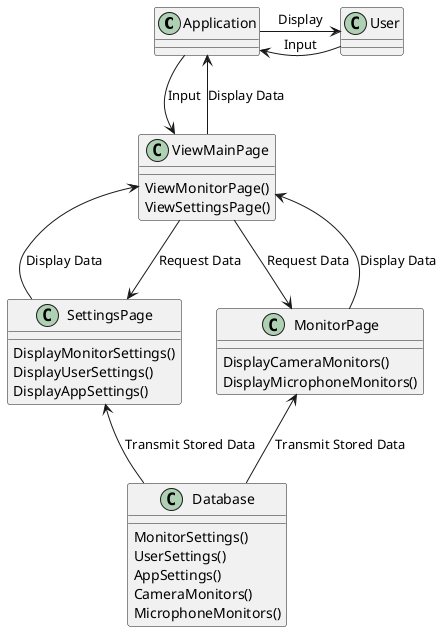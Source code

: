 @startuml

class Application 
class Database{

    MonitorSettings()
    UserSettings()
    AppSettings()
    CameraMonitors()
    MicrophoneMonitors()
}


class User 
class ViewMainPage {
ViewMonitorPage()
ViewSettingsPage()

}

class MonitorPage {

    DisplayCameraMonitors()
    DisplayMicrophoneMonitors()

}
class SettingsPage {

    DisplayMonitorSettings()
    DisplayUserSettings()
    DisplayAppSettings()
}


User -> Application : Input
Application -> User : Display
Application -d-> ViewMainPage : Input
ViewMainPage -u-> Application : Display Data
ViewMainPage -d-> MonitorPage : Request Data
MonitorPage -u-> ViewMainPage : Display Data
SettingsPage -u-> ViewMainPage: Display Data
ViewMainPage -d-> SettingsPage: Request Data
Database -u-> MonitorPage : Transmit Stored Data
Database -u-> SettingsPage : Transmit Stored Data



@enduml